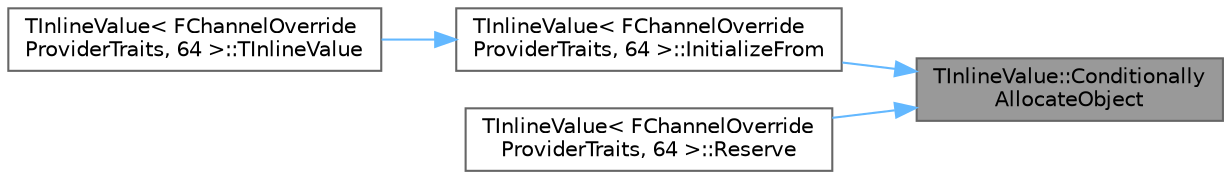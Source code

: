digraph "TInlineValue::ConditionallyAllocateObject"
{
 // INTERACTIVE_SVG=YES
 // LATEX_PDF_SIZE
  bgcolor="transparent";
  edge [fontname=Helvetica,fontsize=10,labelfontname=Helvetica,labelfontsize=10];
  node [fontname=Helvetica,fontsize=10,shape=box,height=0.2,width=0.4];
  rankdir="RL";
  Node1 [id="Node000001",label="TInlineValue::Conditionally\lAllocateObject",height=0.2,width=0.4,color="gray40", fillcolor="grey60", style="filled", fontcolor="black",tooltip=" "];
  Node1 -> Node2 [id="edge1_Node000001_Node000002",dir="back",color="steelblue1",style="solid",tooltip=" "];
  Node2 [id="Node000002",label="TInlineValue\< FChannelOverride\lProviderTraits, 64 \>::InitializeFrom",height=0.2,width=0.4,color="grey40", fillcolor="white", style="filled",URL="$db/d30/classTInlineValue.html#adf339bf7dcf11629568b73b9b7a5a744",tooltip=" "];
  Node2 -> Node3 [id="edge2_Node000002_Node000003",dir="back",color="steelblue1",style="solid",tooltip=" "];
  Node3 [id="Node000003",label="TInlineValue\< FChannelOverride\lProviderTraits, 64 \>::TInlineValue",height=0.2,width=0.4,color="grey40", fillcolor="white", style="filled",URL="$db/d30/classTInlineValue.html#a10b83e960fef974b4ae6321402cfc7a7",tooltip=" "];
  Node1 -> Node4 [id="edge3_Node000001_Node000004",dir="back",color="steelblue1",style="solid",tooltip=" "];
  Node4 [id="Node000004",label="TInlineValue\< FChannelOverride\lProviderTraits, 64 \>::Reserve",height=0.2,width=0.4,color="grey40", fillcolor="white", style="filled",URL="$db/d30/classTInlineValue.html#a711b00d24be4bf4e8be0eb22a75ce6df",tooltip=" "];
}
